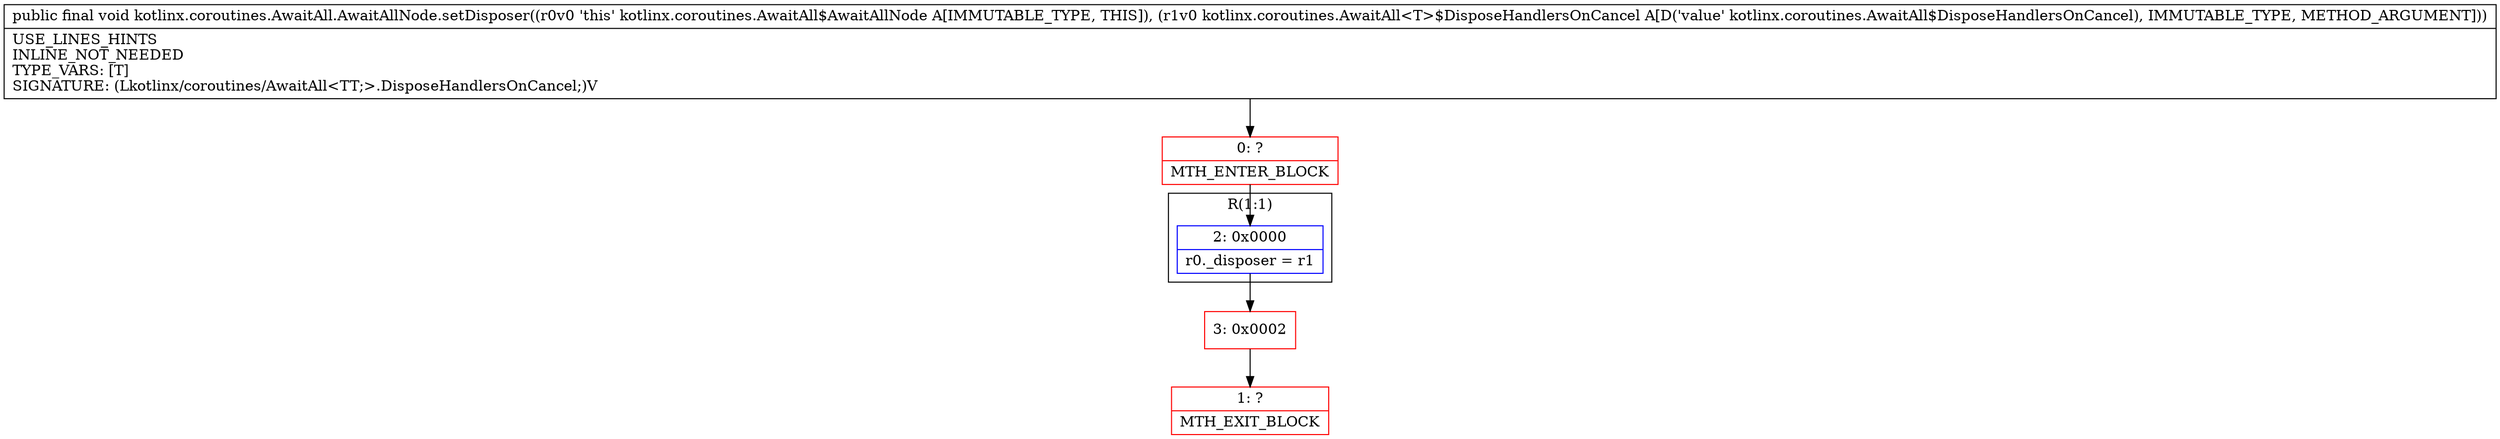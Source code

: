 digraph "CFG forkotlinx.coroutines.AwaitAll.AwaitAllNode.setDisposer(Lkotlinx\/coroutines\/AwaitAll$DisposeHandlersOnCancel;)V" {
subgraph cluster_Region_1445604653 {
label = "R(1:1)";
node [shape=record,color=blue];
Node_2 [shape=record,label="{2\:\ 0x0000|r0._disposer = r1\l}"];
}
Node_0 [shape=record,color=red,label="{0\:\ ?|MTH_ENTER_BLOCK\l}"];
Node_3 [shape=record,color=red,label="{3\:\ 0x0002}"];
Node_1 [shape=record,color=red,label="{1\:\ ?|MTH_EXIT_BLOCK\l}"];
MethodNode[shape=record,label="{public final void kotlinx.coroutines.AwaitAll.AwaitAllNode.setDisposer((r0v0 'this' kotlinx.coroutines.AwaitAll$AwaitAllNode A[IMMUTABLE_TYPE, THIS]), (r1v0 kotlinx.coroutines.AwaitAll\<T\>$DisposeHandlersOnCancel A[D('value' kotlinx.coroutines.AwaitAll$DisposeHandlersOnCancel), IMMUTABLE_TYPE, METHOD_ARGUMENT]))  | USE_LINES_HINTS\lINLINE_NOT_NEEDED\lTYPE_VARS: [T]\lSIGNATURE: (Lkotlinx\/coroutines\/AwaitAll\<TT;\>.DisposeHandlersOnCancel;)V\l}"];
MethodNode -> Node_0;Node_2 -> Node_3;
Node_0 -> Node_2;
Node_3 -> Node_1;
}

